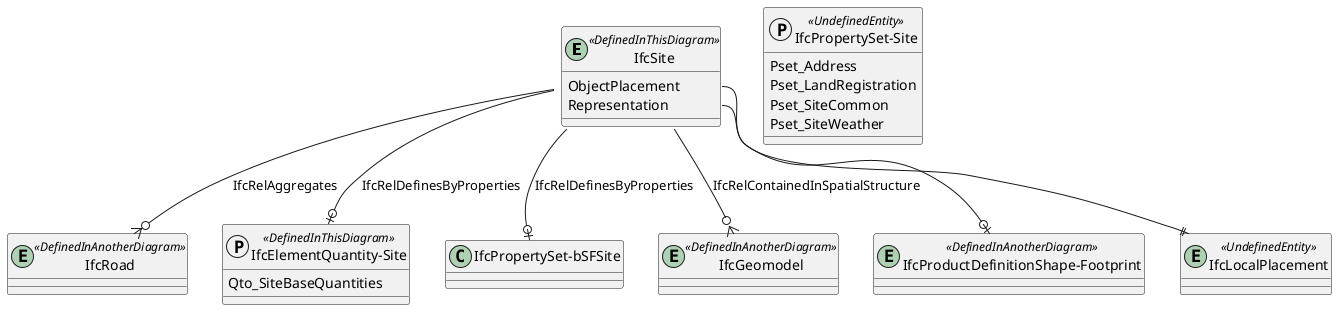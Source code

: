 @startuml 

entity IfcSite <<DefinedInThisDiagram>>
{
  ObjectPlacement
  Representation
}

entity IfcRoad <<DefinedInAnotherDiagram>> 

IfcSite--o{IfcRoad : IfcRelAggregates

protocol "IfcPropertySet-Site" <<UndefinedEntity>>
{
  Pset_Address
  Pset_LandRegistration
  Pset_SiteCommon
  Pset_SiteWeather
}

entity IfcGeomodel <<DefinedInAnotherDiagram>>
IfcSite::ContainsElements--o{IfcGeomodel : IfcRelContainedInSpatialStructure

protocol "IfcElementQuantity-Site" <<DefinedInThisDiagram>>
{
  Qto_SiteBaseQuantities
}

entity "IfcProductDefinitionShape-Footprint" <<DefinedInAnotherDiagram>>
IfcSite::Representation --o| "IfcProductDefinitionShape-Footprint"

entity IfcLocalPlacement <<UndefinedEntity>>
IfcSite::ObjectPlacement--||IfcLocalPlacement


IfcSite --o| "IfcPropertySet-bSFSite" : IfcRelDefinesByProperties
IfcSite --o| "IfcElementQuantity-Site" : IfcRelDefinesByProperties


@enduml
